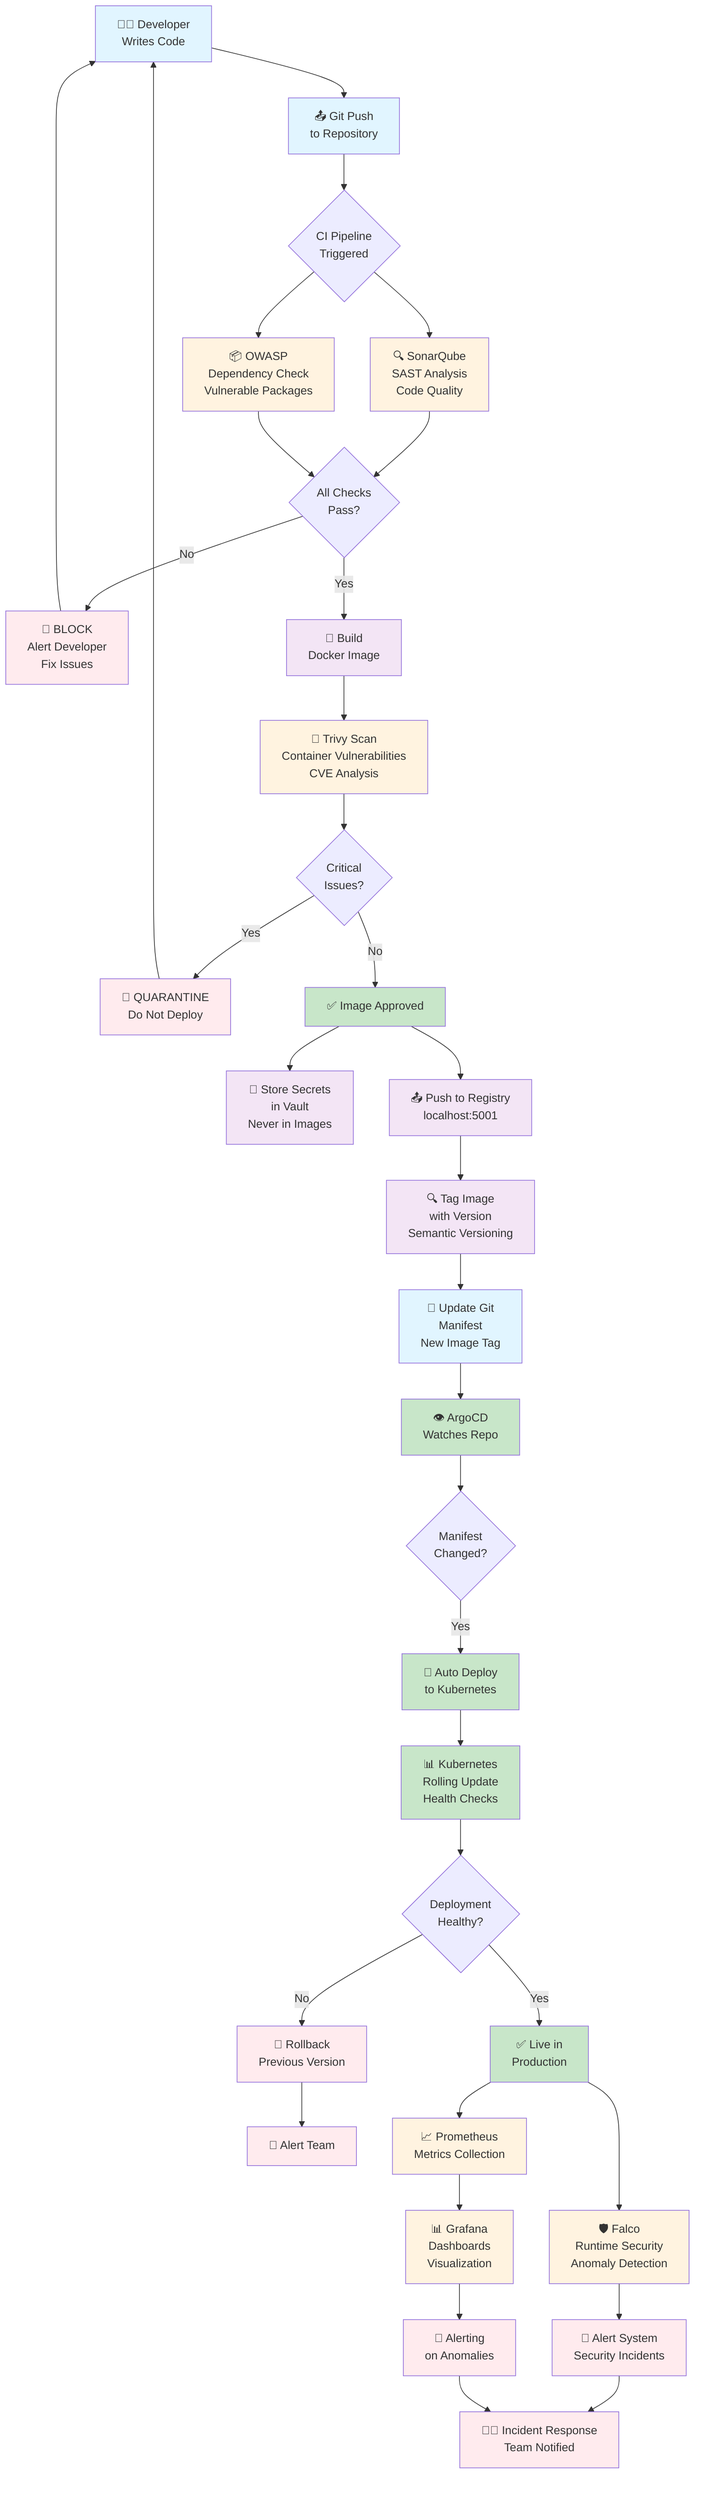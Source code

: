 graph TB
    A["👨‍💻 Developer<br/>Writes Code"] --> B["📤 Git Push<br/>to Repository"]
    
    B --> C{"CI Pipeline<br/>Triggered"}
    
    C --> D["🔍 SonarQube<br/>SAST Analysis<br/>Code Quality"]
    C --> E["📦 OWASP<br/>Dependency Check<br/>Vulnerable Packages"]
    
    D --> F{"All Checks<br/>Pass?"}
    E --> F
    
    F -->|No| G["🚫 BLOCK<br/>Alert Developer<br/>Fix Issues"]
    G --> A
    
    F -->|Yes| H["🔨 Build<br/>Docker Image"]
    
    H --> I["🔐 Trivy Scan<br/>Container Vulnerabilities<br/>CVE Analysis"]
    
    I --> J{"Critical<br/>Issues?"}
    
    J -->|Yes| K["🚫 QUARANTINE<br/>Do Not Deploy"]
    K --> A
    
    J -->|No| L["✅ Image Approved"]
    
    L --> M["🔑 Store Secrets<br/>in Vault<br/>Never in Images"]
    
    L --> N["📤 Push to Registry<br/>localhost:5001"]
    
    N --> O["🔍 Tag Image<br/>with Version<br/>Semantic Versioning"]
    
    O --> P["📝 Update Git<br/>Manifest<br/>New Image Tag"]
    
    P --> Q["👁️ ArgoCD<br/>Watches Repo"]
    
    Q --> R{"Manifest<br/>Changed?"}
    
    R -->|Yes| S["🚀 Auto Deploy<br/>to Kubernetes"]
    
    S --> T["📊 Kubernetes<br/>Rolling Update<br/>Health Checks"]
    
    T --> U{"Deployment<br/>Healthy?"}
    
    U -->|No| V["🔄 Rollback<br/>Previous Version"]
    V --> W["🚨 Alert Team"]
    
    U -->|Yes| X["✅ Live in<br/>Production"]
    
    X --> Y["🛡️ Falco<br/>Runtime Security<br/>Anomaly Detection"]
    
    X --> Z["📈 Prometheus<br/>Metrics Collection"]
    
    Z --> AA["📊 Grafana<br/>Dashboards<br/>Visualization"]
    
    Y --> AB["🚨 Alert System<br/>Security Incidents"]
    AA --> AC["📡 Alerting<br/>on Anomalies"]
    
    AB --> AD["👨‍🔧 Incident Response<br/>Team Notified"]
    AC --> AD
    
    style A fill:#e1f5ff
    style B fill:#e1f5ff
    style D fill:#fff3e0
    style E fill:#fff3e0
    style G fill:#ffebee
    style H fill:#f3e5f5
    style I fill:#fff3e0
    style K fill:#ffebee
    style L fill:#c8e6c9
    style M fill:#f3e5f5
    style N fill:#f3e5f5
    style O fill:#f3e5f5
    style P fill:#e1f5ff
    style Q fill:#c8e6c9
    style S fill:#c8e6c9
    style T fill:#c8e6c9
    style V fill:#ffebee
    style W fill:#ffebee
    style X fill:#c8e6c9
    style Y fill:#fff3e0
    style Z fill:#fff3e0
    style AA fill:#fff3e0
    style AB fill:#ffebee
    style AC fill:#ffebee
    style AD fill:#ffebee